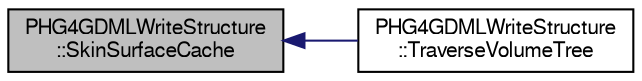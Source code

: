 digraph "PHG4GDMLWriteStructure::SkinSurfaceCache"
{
  bgcolor="transparent";
  edge [fontname="FreeSans",fontsize="10",labelfontname="FreeSans",labelfontsize="10"];
  node [fontname="FreeSans",fontsize="10",shape=record];
  rankdir="LR";
  Node1 [label="PHG4GDMLWriteStructure\l::SkinSurfaceCache",height=0.2,width=0.4,color="black", fillcolor="grey75", style="filled" fontcolor="black"];
  Node1 -> Node2 [dir="back",color="midnightblue",fontsize="10",style="solid",fontname="FreeSans"];
  Node2 [label="PHG4GDMLWriteStructure\l::TraverseVolumeTree",height=0.2,width=0.4,color="black",URL="$d2/d72/classPHG4GDMLWriteStructure.html#a957c6f2d283732660e3eb9c41b982048"];
}
